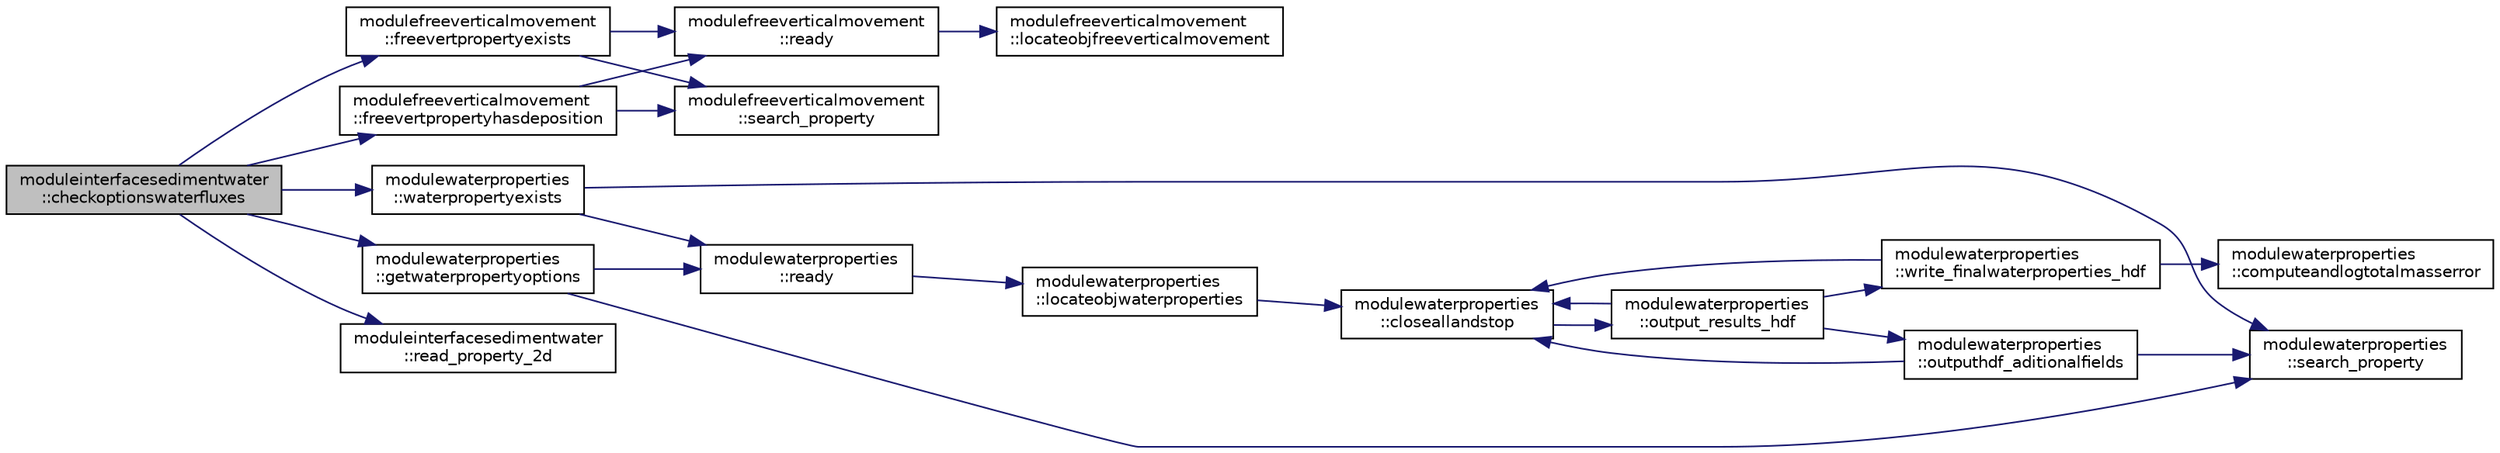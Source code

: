 digraph "moduleinterfacesedimentwater::checkoptionswaterfluxes"
{
 // LATEX_PDF_SIZE
  edge [fontname="Helvetica",fontsize="10",labelfontname="Helvetica",labelfontsize="10"];
  node [fontname="Helvetica",fontsize="10",shape=record];
  rankdir="LR";
  Node1 [label="moduleinterfacesedimentwater\l::checkoptionswaterfluxes",height=0.2,width=0.4,color="black", fillcolor="grey75", style="filled", fontcolor="black",tooltip=" "];
  Node1 -> Node2 [color="midnightblue",fontsize="10",style="solid",fontname="Helvetica"];
  Node2 [label="modulefreeverticalmovement\l::freevertpropertyexists",height=0.2,width=0.4,color="black", fillcolor="white", style="filled",URL="$namespacemodulefreeverticalmovement.html#abe59234b027e4daf4dad54daa42f5438",tooltip=" "];
  Node2 -> Node3 [color="midnightblue",fontsize="10",style="solid",fontname="Helvetica"];
  Node3 [label="modulefreeverticalmovement\l::ready",height=0.2,width=0.4,color="black", fillcolor="white", style="filled",URL="$namespacemodulefreeverticalmovement.html#a6822a6ac8c2596feb6110b6fa936b42b",tooltip=" "];
  Node3 -> Node4 [color="midnightblue",fontsize="10",style="solid",fontname="Helvetica"];
  Node4 [label="modulefreeverticalmovement\l::locateobjfreeverticalmovement",height=0.2,width=0.4,color="black", fillcolor="white", style="filled",URL="$namespacemodulefreeverticalmovement.html#a5b77a0a606cd82e8b48959c866cc4029",tooltip=" "];
  Node2 -> Node5 [color="midnightblue",fontsize="10",style="solid",fontname="Helvetica"];
  Node5 [label="modulefreeverticalmovement\l::search_property",height=0.2,width=0.4,color="black", fillcolor="white", style="filled",URL="$namespacemodulefreeverticalmovement.html#a7533a239e57263d95d53d832615113be",tooltip=" "];
  Node1 -> Node6 [color="midnightblue",fontsize="10",style="solid",fontname="Helvetica"];
  Node6 [label="modulefreeverticalmovement\l::freevertpropertyhasdeposition",height=0.2,width=0.4,color="black", fillcolor="white", style="filled",URL="$namespacemodulefreeverticalmovement.html#a5df00d9a684664131c8c007872e866a8",tooltip=" "];
  Node6 -> Node3 [color="midnightblue",fontsize="10",style="solid",fontname="Helvetica"];
  Node6 -> Node5 [color="midnightblue",fontsize="10",style="solid",fontname="Helvetica"];
  Node1 -> Node7 [color="midnightblue",fontsize="10",style="solid",fontname="Helvetica"];
  Node7 [label="modulewaterproperties\l::getwaterpropertyoptions",height=0.2,width=0.4,color="black", fillcolor="white", style="filled",URL="$namespacemodulewaterproperties.html#aab0b283f67aa51240519cab03610aab7",tooltip=" "];
  Node7 -> Node8 [color="midnightblue",fontsize="10",style="solid",fontname="Helvetica"];
  Node8 [label="modulewaterproperties\l::ready",height=0.2,width=0.4,color="black", fillcolor="white", style="filled",URL="$namespacemodulewaterproperties.html#ad54774dedce486739249cb10b4de21e2",tooltip=" "];
  Node8 -> Node9 [color="midnightblue",fontsize="10",style="solid",fontname="Helvetica"];
  Node9 [label="modulewaterproperties\l::locateobjwaterproperties",height=0.2,width=0.4,color="black", fillcolor="white", style="filled",URL="$namespacemodulewaterproperties.html#ae4516d6c7f3687b0293515314b0ade90",tooltip=" "];
  Node9 -> Node10 [color="midnightblue",fontsize="10",style="solid",fontname="Helvetica"];
  Node10 [label="modulewaterproperties\l::closeallandstop",height=0.2,width=0.4,color="black", fillcolor="white", style="filled",URL="$namespacemodulewaterproperties.html#a5bb74dfe4637836633ca6817a4a72758",tooltip=" "];
  Node10 -> Node11 [color="midnightblue",fontsize="10",style="solid",fontname="Helvetica"];
  Node11 [label="modulewaterproperties\l::output_results_hdf",height=0.2,width=0.4,color="black", fillcolor="white", style="filled",URL="$namespacemodulewaterproperties.html#a78143a2ee73e78a6441a03852a7b9f9a",tooltip=" "];
  Node11 -> Node10 [color="midnightblue",fontsize="10",style="solid",fontname="Helvetica"];
  Node11 -> Node12 [color="midnightblue",fontsize="10",style="solid",fontname="Helvetica"];
  Node12 [label="modulewaterproperties\l::outputhdf_aditionalfields",height=0.2,width=0.4,color="black", fillcolor="white", style="filled",URL="$namespacemodulewaterproperties.html#a0e590dc368b505cd9ea918d724d3eee3",tooltip=" "];
  Node12 -> Node10 [color="midnightblue",fontsize="10",style="solid",fontname="Helvetica"];
  Node12 -> Node13 [color="midnightblue",fontsize="10",style="solid",fontname="Helvetica"];
  Node13 [label="modulewaterproperties\l::search_property",height=0.2,width=0.4,color="black", fillcolor="white", style="filled",URL="$namespacemodulewaterproperties.html#ae6b7d758da27fb15faee52b3ed14029d",tooltip=" "];
  Node11 -> Node14 [color="midnightblue",fontsize="10",style="solid",fontname="Helvetica"];
  Node14 [label="modulewaterproperties\l::write_finalwaterproperties_hdf",height=0.2,width=0.4,color="black", fillcolor="white", style="filled",URL="$namespacemodulewaterproperties.html#a2893cea8ca427b1290aeb65593659aa0",tooltip=" "];
  Node14 -> Node10 [color="midnightblue",fontsize="10",style="solid",fontname="Helvetica"];
  Node14 -> Node15 [color="midnightblue",fontsize="10",style="solid",fontname="Helvetica"];
  Node15 [label="modulewaterproperties\l::computeandlogtotalmasserror",height=0.2,width=0.4,color="black", fillcolor="white", style="filled",URL="$namespacemodulewaterproperties.html#af1b9165b0e72747e4478868c7e5eff00",tooltip=" "];
  Node7 -> Node13 [color="midnightblue",fontsize="10",style="solid",fontname="Helvetica"];
  Node1 -> Node16 [color="midnightblue",fontsize="10",style="solid",fontname="Helvetica"];
  Node16 [label="moduleinterfacesedimentwater\l::read_property_2d",height=0.2,width=0.4,color="black", fillcolor="white", style="filled",URL="$namespacemoduleinterfacesedimentwater.html#a8cfac9807ceccbcd4aa2d115757fe179",tooltip=" "];
  Node1 -> Node17 [color="midnightblue",fontsize="10",style="solid",fontname="Helvetica"];
  Node17 [label="modulewaterproperties\l::waterpropertyexists",height=0.2,width=0.4,color="black", fillcolor="white", style="filled",URL="$namespacemodulewaterproperties.html#a2c7278a1e0767b9b9c5419a5b34299f5",tooltip=" "];
  Node17 -> Node8 [color="midnightblue",fontsize="10",style="solid",fontname="Helvetica"];
  Node17 -> Node13 [color="midnightblue",fontsize="10",style="solid",fontname="Helvetica"];
}
